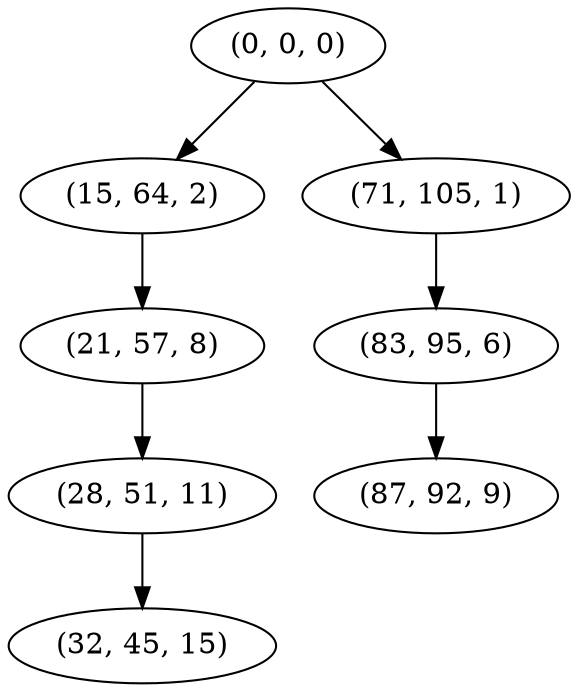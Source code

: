 digraph tree {
    "(0, 0, 0)";
    "(15, 64, 2)";
    "(21, 57, 8)";
    "(28, 51, 11)";
    "(32, 45, 15)";
    "(71, 105, 1)";
    "(83, 95, 6)";
    "(87, 92, 9)";
    "(0, 0, 0)" -> "(15, 64, 2)";
    "(0, 0, 0)" -> "(71, 105, 1)";
    "(15, 64, 2)" -> "(21, 57, 8)";
    "(21, 57, 8)" -> "(28, 51, 11)";
    "(28, 51, 11)" -> "(32, 45, 15)";
    "(71, 105, 1)" -> "(83, 95, 6)";
    "(83, 95, 6)" -> "(87, 92, 9)";
}
